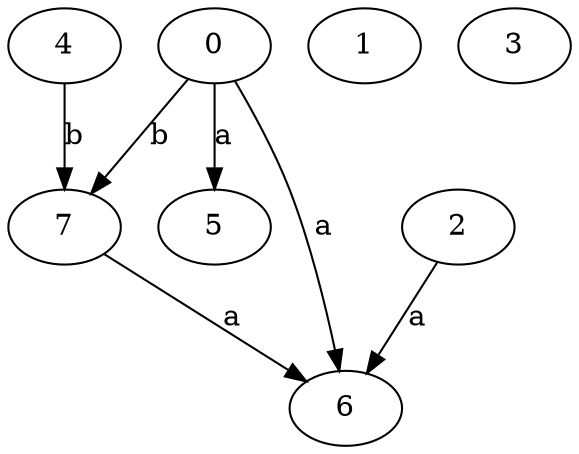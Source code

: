 strict digraph  {
4;
5;
0;
1;
2;
6;
3;
7;
4 -> 7  [label=b];
0 -> 5  [label=a];
0 -> 6  [label=a];
0 -> 7  [label=b];
2 -> 6  [label=a];
7 -> 6  [label=a];
}
